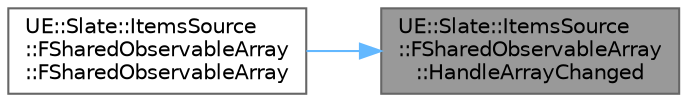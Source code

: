 digraph "UE::Slate::ItemsSource::FSharedObservableArray::HandleArrayChanged"
{
 // INTERACTIVE_SVG=YES
 // LATEX_PDF_SIZE
  bgcolor="transparent";
  edge [fontname=Helvetica,fontsize=10,labelfontname=Helvetica,labelfontsize=10];
  node [fontname=Helvetica,fontsize=10,shape=box,height=0.2,width=0.4];
  rankdir="RL";
  Node1 [id="Node000001",label="UE::Slate::ItemsSource\l::FSharedObservableArray\l::HandleArrayChanged",height=0.2,width=0.4,color="gray40", fillcolor="grey60", style="filled", fontcolor="black",tooltip=" "];
  Node1 -> Node2 [id="edge1_Node000001_Node000002",dir="back",color="steelblue1",style="solid",tooltip=" "];
  Node2 [id="Node000002",label="UE::Slate::ItemsSource\l::FSharedObservableArray\l::FSharedObservableArray",height=0.2,width=0.4,color="grey40", fillcolor="white", style="filled",URL="$d3/d3b/classUE_1_1Slate_1_1ItemsSource_1_1FSharedObservableArray.html#a06b47f4675f2d66df37a1b9200988b2a",tooltip=" "];
}
